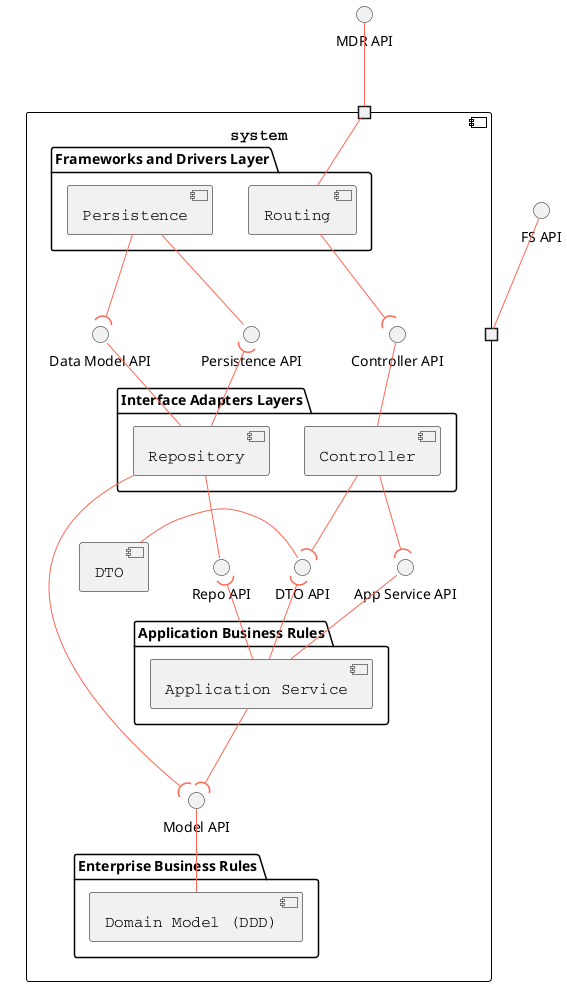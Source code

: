 @startuml

skinparam component {
    FontSize 16
    BackgroundColor<<Apache>> LightCoral
    BorderColor<<Apache>> #FF6655
    FontName Courier
    BorderColor black
    ArrowFontName Impact
    ArrowColor #FF6655
    ArrowFontColor #777777
}


component system {
    package "Frameworks and Drivers Layer" {
        [Routing]
        [Persistence]
    }

    package "Interface Adapters Layers" {
        [Controller]
        [Repository]
    }

    package "Application Business Rules" {
        [Application Service]
    }

    package "Enterprise Business Rules" {
        [Domain Model (DDD)]
    }

    portin " " as port1
    portout " " as port2

    [Routing] -- port1
    [Persistence] --( "Data Model API"
    [Persistence] -- "Persistence API"

    [Controller] -up- "Controller API"
    [Routing] -down-( "Controller API"

    [Repository] -up- "Data Model API"
    [Repository] -up-( "Persistence API"

    [Controller] -down-( "App Service API"
    [Controller] -down-( "DTO API"

    "DTO API" -left- [DTO]

    [Application Service] -up- "App Service API"
    [Application Service] -up-( "DTO API"
    [Repository] -- "Repo API"
    [Application Service] -up-( "Repo API"

    [Repository] -down-( "Model API"
    [Application Service] --( "Model API"
    [Domain Model (DDD)] -up- "Model API"

}
"FS API" -- port2
"MDR API" -- port1

@enduml

